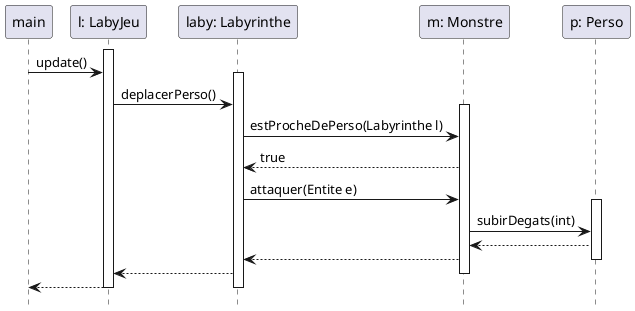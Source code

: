 @startuml
hide footbox

participant "main" as m
participant "l: LabyJeu" as lj
participant "laby: Labyrinthe" as lb
participant "m: Monstre" as ms
participant "p: Perso" as p
activate lj
m -> lj : update()

activate lb
lj -> lb : deplacerPerso()
activate ms
lb -> ms : estProcheDePerso(Labyrinthe l)
ms --> lb : true


lb -> ms : attaquer(Entite e)
activate p
ms -> p : subirDegats(int)

p --> ms

ms --> lb
deactivate p

lb --> lj
deactivate ms

lj --> m
deactivate lb
deactivate lj
@enduml